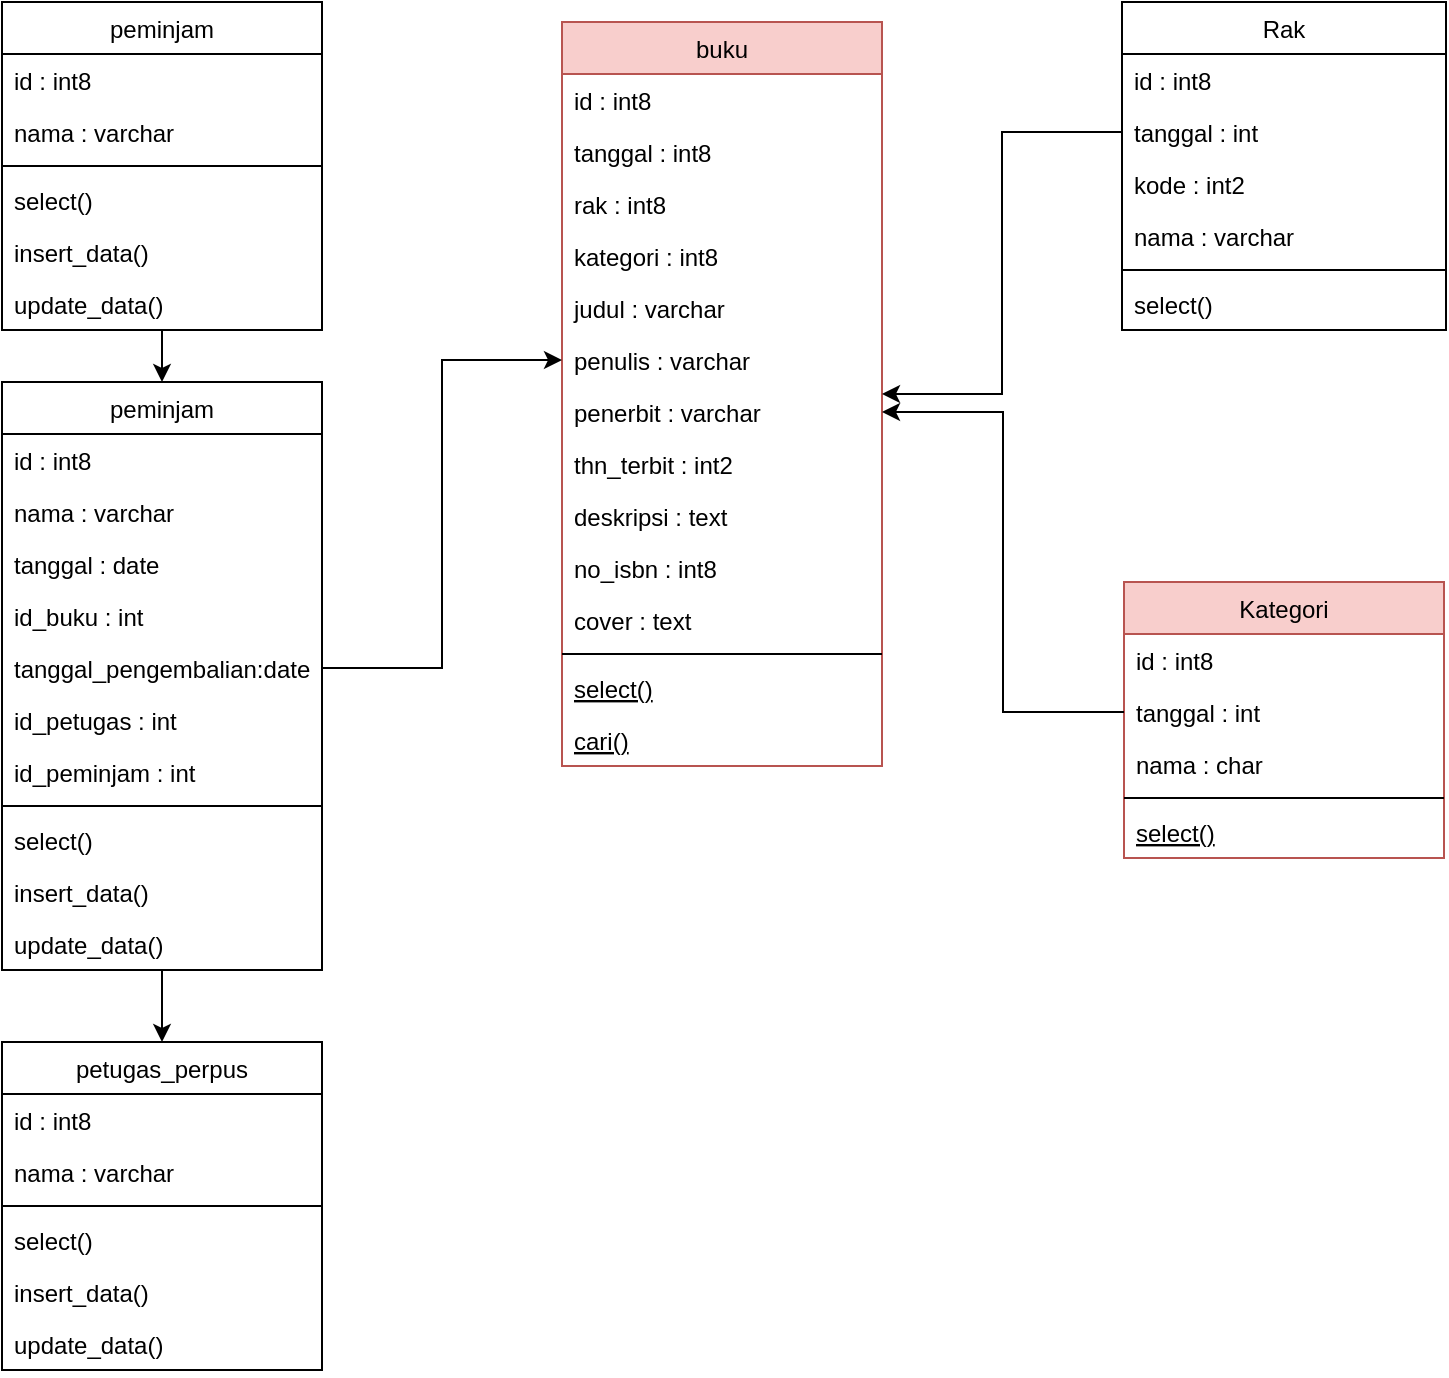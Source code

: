 <mxfile version="22.0.8" type="github">
  <diagram id="C5RBs43oDa-KdzZeNtuy" name="Page-1">
    <mxGraphModel dx="1631" dy="946" grid="1" gridSize="10" guides="1" tooltips="1" connect="1" arrows="1" fold="1" page="1" pageScale="1" pageWidth="827" pageHeight="1169" math="0" shadow="0">
      <root>
        <mxCell id="WIyWlLk6GJQsqaUBKTNV-0" />
        <mxCell id="WIyWlLk6GJQsqaUBKTNV-1" parent="WIyWlLk6GJQsqaUBKTNV-0" />
        <mxCell id="zkfFHV4jXpPFQw0GAbJ--6" value="Kategori" style="swimlane;fontStyle=0;align=center;verticalAlign=top;childLayout=stackLayout;horizontal=1;startSize=26;horizontalStack=0;resizeParent=1;resizeLast=0;collapsible=1;marginBottom=0;rounded=0;shadow=0;strokeWidth=1;fillColor=#f8cecc;strokeColor=#b85450;" parent="WIyWlLk6GJQsqaUBKTNV-1" vertex="1">
          <mxGeometry x="641" y="410" width="160" height="138" as="geometry">
            <mxRectangle x="130" y="380" width="160" height="26" as="alternateBounds" />
          </mxGeometry>
        </mxCell>
        <mxCell id="zkfFHV4jXpPFQw0GAbJ--7" value="id : int8" style="text;align=left;verticalAlign=top;spacingLeft=4;spacingRight=4;overflow=hidden;rotatable=0;points=[[0,0.5],[1,0.5]];portConstraint=eastwest;" parent="zkfFHV4jXpPFQw0GAbJ--6" vertex="1">
          <mxGeometry y="26" width="160" height="26" as="geometry" />
        </mxCell>
        <mxCell id="tItYRDm-4FsCK_VoCtdG-34" value="tanggal : int" style="text;align=left;verticalAlign=top;spacingLeft=4;spacingRight=4;overflow=hidden;rotatable=0;points=[[0,0.5],[1,0.5]];portConstraint=eastwest;" vertex="1" parent="zkfFHV4jXpPFQw0GAbJ--6">
          <mxGeometry y="52" width="160" height="26" as="geometry" />
        </mxCell>
        <mxCell id="zkfFHV4jXpPFQw0GAbJ--8" value="nama : char" style="text;align=left;verticalAlign=top;spacingLeft=4;spacingRight=4;overflow=hidden;rotatable=0;points=[[0,0.5],[1,0.5]];portConstraint=eastwest;rounded=0;shadow=0;html=0;" parent="zkfFHV4jXpPFQw0GAbJ--6" vertex="1">
          <mxGeometry y="78" width="160" height="26" as="geometry" />
        </mxCell>
        <mxCell id="zkfFHV4jXpPFQw0GAbJ--9" value="" style="line;html=1;strokeWidth=1;align=left;verticalAlign=middle;spacingTop=-1;spacingLeft=3;spacingRight=3;rotatable=0;labelPosition=right;points=[];portConstraint=eastwest;" parent="zkfFHV4jXpPFQw0GAbJ--6" vertex="1">
          <mxGeometry y="104" width="160" height="8" as="geometry" />
        </mxCell>
        <mxCell id="zkfFHV4jXpPFQw0GAbJ--10" value="select()" style="text;align=left;verticalAlign=top;spacingLeft=4;spacingRight=4;overflow=hidden;rotatable=0;points=[[0,0.5],[1,0.5]];portConstraint=eastwest;fontStyle=4" parent="zkfFHV4jXpPFQw0GAbJ--6" vertex="1">
          <mxGeometry y="112" width="160" height="26" as="geometry" />
        </mxCell>
        <mxCell id="zkfFHV4jXpPFQw0GAbJ--17" value="Rak" style="swimlane;fontStyle=0;align=center;verticalAlign=top;childLayout=stackLayout;horizontal=1;startSize=26;horizontalStack=0;resizeParent=1;resizeLast=0;collapsible=1;marginBottom=0;rounded=0;shadow=0;strokeWidth=1;" parent="WIyWlLk6GJQsqaUBKTNV-1" vertex="1">
          <mxGeometry x="640" y="120" width="162" height="164" as="geometry">
            <mxRectangle x="550" y="140" width="160" height="26" as="alternateBounds" />
          </mxGeometry>
        </mxCell>
        <mxCell id="zkfFHV4jXpPFQw0GAbJ--18" value="id : int8" style="text;align=left;verticalAlign=top;spacingLeft=4;spacingRight=4;overflow=hidden;rotatable=0;points=[[0,0.5],[1,0.5]];portConstraint=eastwest;" parent="zkfFHV4jXpPFQw0GAbJ--17" vertex="1">
          <mxGeometry y="26" width="162" height="26" as="geometry" />
        </mxCell>
        <mxCell id="zkfFHV4jXpPFQw0GAbJ--19" value="tanggal : int" style="text;align=left;verticalAlign=top;spacingLeft=4;spacingRight=4;overflow=hidden;rotatable=0;points=[[0,0.5],[1,0.5]];portConstraint=eastwest;rounded=0;shadow=0;html=0;" parent="zkfFHV4jXpPFQw0GAbJ--17" vertex="1">
          <mxGeometry y="52" width="162" height="26" as="geometry" />
        </mxCell>
        <mxCell id="tItYRDm-4FsCK_VoCtdG-35" value="kode : int2" style="text;align=left;verticalAlign=top;spacingLeft=4;spacingRight=4;overflow=hidden;rotatable=0;points=[[0,0.5],[1,0.5]];portConstraint=eastwest;rounded=0;shadow=0;html=0;" vertex="1" parent="zkfFHV4jXpPFQw0GAbJ--17">
          <mxGeometry y="78" width="162" height="26" as="geometry" />
        </mxCell>
        <mxCell id="tItYRDm-4FsCK_VoCtdG-36" value="nama : varchar" style="text;align=left;verticalAlign=top;spacingLeft=4;spacingRight=4;overflow=hidden;rotatable=0;points=[[0,0.5],[1,0.5]];portConstraint=eastwest;rounded=0;shadow=0;html=0;" vertex="1" parent="zkfFHV4jXpPFQw0GAbJ--17">
          <mxGeometry y="104" width="162" height="26" as="geometry" />
        </mxCell>
        <mxCell id="zkfFHV4jXpPFQw0GAbJ--23" value="" style="line;html=1;strokeWidth=1;align=left;verticalAlign=middle;spacingTop=-1;spacingLeft=3;spacingRight=3;rotatable=0;labelPosition=right;points=[];portConstraint=eastwest;" parent="zkfFHV4jXpPFQw0GAbJ--17" vertex="1">
          <mxGeometry y="130" width="162" height="8" as="geometry" />
        </mxCell>
        <mxCell id="zkfFHV4jXpPFQw0GAbJ--24" value="select()" style="text;align=left;verticalAlign=top;spacingLeft=4;spacingRight=4;overflow=hidden;rotatable=0;points=[[0,0.5],[1,0.5]];portConstraint=eastwest;" parent="zkfFHV4jXpPFQw0GAbJ--17" vertex="1">
          <mxGeometry y="138" width="162" height="26" as="geometry" />
        </mxCell>
        <mxCell id="tItYRDm-4FsCK_VoCtdG-27" value="buku" style="swimlane;fontStyle=0;align=center;verticalAlign=top;childLayout=stackLayout;horizontal=1;startSize=26;horizontalStack=0;resizeParent=1;resizeLast=0;collapsible=1;marginBottom=0;rounded=0;shadow=0;strokeWidth=1;fillColor=#f8cecc;strokeColor=#b85450;" vertex="1" parent="WIyWlLk6GJQsqaUBKTNV-1">
          <mxGeometry x="360" y="130" width="160" height="372" as="geometry">
            <mxRectangle x="130" y="380" width="160" height="26" as="alternateBounds" />
          </mxGeometry>
        </mxCell>
        <mxCell id="tItYRDm-4FsCK_VoCtdG-28" value="id : int8" style="text;align=left;verticalAlign=top;spacingLeft=4;spacingRight=4;overflow=hidden;rotatable=0;points=[[0,0.5],[1,0.5]];portConstraint=eastwest;" vertex="1" parent="tItYRDm-4FsCK_VoCtdG-27">
          <mxGeometry y="26" width="160" height="26" as="geometry" />
        </mxCell>
        <mxCell id="tItYRDm-4FsCK_VoCtdG-38" value="tanggal : int8" style="text;align=left;verticalAlign=top;spacingLeft=4;spacingRight=4;overflow=hidden;rotatable=0;points=[[0,0.5],[1,0.5]];portConstraint=eastwest;" vertex="1" parent="tItYRDm-4FsCK_VoCtdG-27">
          <mxGeometry y="52" width="160" height="26" as="geometry" />
        </mxCell>
        <mxCell id="tItYRDm-4FsCK_VoCtdG-29" value="rak : int8" style="text;align=left;verticalAlign=top;spacingLeft=4;spacingRight=4;overflow=hidden;rotatable=0;points=[[0,0.5],[1,0.5]];portConstraint=eastwest;rounded=0;shadow=0;html=0;" vertex="1" parent="tItYRDm-4FsCK_VoCtdG-27">
          <mxGeometry y="78" width="160" height="26" as="geometry" />
        </mxCell>
        <mxCell id="tItYRDm-4FsCK_VoCtdG-39" value="kategori : int8" style="text;align=left;verticalAlign=top;spacingLeft=4;spacingRight=4;overflow=hidden;rotatable=0;points=[[0,0.5],[1,0.5]];portConstraint=eastwest;rounded=0;shadow=0;html=0;" vertex="1" parent="tItYRDm-4FsCK_VoCtdG-27">
          <mxGeometry y="104" width="160" height="26" as="geometry" />
        </mxCell>
        <mxCell id="tItYRDm-4FsCK_VoCtdG-40" value="judul : varchar" style="text;align=left;verticalAlign=top;spacingLeft=4;spacingRight=4;overflow=hidden;rotatable=0;points=[[0,0.5],[1,0.5]];portConstraint=eastwest;rounded=0;shadow=0;html=0;" vertex="1" parent="tItYRDm-4FsCK_VoCtdG-27">
          <mxGeometry y="130" width="160" height="26" as="geometry" />
        </mxCell>
        <mxCell id="tItYRDm-4FsCK_VoCtdG-41" value="penulis : varchar" style="text;align=left;verticalAlign=top;spacingLeft=4;spacingRight=4;overflow=hidden;rotatable=0;points=[[0,0.5],[1,0.5]];portConstraint=eastwest;rounded=0;shadow=0;html=0;" vertex="1" parent="tItYRDm-4FsCK_VoCtdG-27">
          <mxGeometry y="156" width="160" height="26" as="geometry" />
        </mxCell>
        <mxCell id="tItYRDm-4FsCK_VoCtdG-42" value="penerbit : varchar" style="text;align=left;verticalAlign=top;spacingLeft=4;spacingRight=4;overflow=hidden;rotatable=0;points=[[0,0.5],[1,0.5]];portConstraint=eastwest;rounded=0;shadow=0;html=0;" vertex="1" parent="tItYRDm-4FsCK_VoCtdG-27">
          <mxGeometry y="182" width="160" height="26" as="geometry" />
        </mxCell>
        <mxCell id="tItYRDm-4FsCK_VoCtdG-43" value="thn_terbit : int2" style="text;align=left;verticalAlign=top;spacingLeft=4;spacingRight=4;overflow=hidden;rotatable=0;points=[[0,0.5],[1,0.5]];portConstraint=eastwest;rounded=0;shadow=0;html=0;" vertex="1" parent="tItYRDm-4FsCK_VoCtdG-27">
          <mxGeometry y="208" width="160" height="26" as="geometry" />
        </mxCell>
        <mxCell id="tItYRDm-4FsCK_VoCtdG-44" value="deskripsi : text" style="text;align=left;verticalAlign=top;spacingLeft=4;spacingRight=4;overflow=hidden;rotatable=0;points=[[0,0.5],[1,0.5]];portConstraint=eastwest;rounded=0;shadow=0;html=0;" vertex="1" parent="tItYRDm-4FsCK_VoCtdG-27">
          <mxGeometry y="234" width="160" height="26" as="geometry" />
        </mxCell>
        <mxCell id="tItYRDm-4FsCK_VoCtdG-45" value="no_isbn : int8" style="text;align=left;verticalAlign=top;spacingLeft=4;spacingRight=4;overflow=hidden;rotatable=0;points=[[0,0.5],[1,0.5]];portConstraint=eastwest;rounded=0;shadow=0;html=0;" vertex="1" parent="tItYRDm-4FsCK_VoCtdG-27">
          <mxGeometry y="260" width="160" height="26" as="geometry" />
        </mxCell>
        <mxCell id="tItYRDm-4FsCK_VoCtdG-46" value="cover : text" style="text;align=left;verticalAlign=top;spacingLeft=4;spacingRight=4;overflow=hidden;rotatable=0;points=[[0,0.5],[1,0.5]];portConstraint=eastwest;rounded=0;shadow=0;html=0;" vertex="1" parent="tItYRDm-4FsCK_VoCtdG-27">
          <mxGeometry y="286" width="160" height="26" as="geometry" />
        </mxCell>
        <mxCell id="tItYRDm-4FsCK_VoCtdG-30" value="" style="line;html=1;strokeWidth=1;align=left;verticalAlign=middle;spacingTop=-1;spacingLeft=3;spacingRight=3;rotatable=0;labelPosition=right;points=[];portConstraint=eastwest;" vertex="1" parent="tItYRDm-4FsCK_VoCtdG-27">
          <mxGeometry y="312" width="160" height="8" as="geometry" />
        </mxCell>
        <mxCell id="tItYRDm-4FsCK_VoCtdG-31" value="select()" style="text;align=left;verticalAlign=top;spacingLeft=4;spacingRight=4;overflow=hidden;rotatable=0;points=[[0,0.5],[1,0.5]];portConstraint=eastwest;fontStyle=4" vertex="1" parent="tItYRDm-4FsCK_VoCtdG-27">
          <mxGeometry y="320" width="160" height="26" as="geometry" />
        </mxCell>
        <mxCell id="tItYRDm-4FsCK_VoCtdG-47" value="cari()" style="text;align=left;verticalAlign=top;spacingLeft=4;spacingRight=4;overflow=hidden;rotatable=0;points=[[0,0.5],[1,0.5]];portConstraint=eastwest;fontStyle=4" vertex="1" parent="tItYRDm-4FsCK_VoCtdG-27">
          <mxGeometry y="346" width="160" height="26" as="geometry" />
        </mxCell>
        <mxCell id="tItYRDm-4FsCK_VoCtdG-49" style="edgeStyle=orthogonalEdgeStyle;rounded=0;orthogonalLoop=1;jettySize=auto;html=1;entryX=1;entryY=0.5;entryDx=0;entryDy=0;" edge="1" parent="WIyWlLk6GJQsqaUBKTNV-1" source="zkfFHV4jXpPFQw0GAbJ--19" target="tItYRDm-4FsCK_VoCtdG-27">
          <mxGeometry relative="1" as="geometry" />
        </mxCell>
        <mxCell id="tItYRDm-4FsCK_VoCtdG-50" style="edgeStyle=orthogonalEdgeStyle;rounded=0;orthogonalLoop=1;jettySize=auto;html=1;exitX=0;exitY=0.5;exitDx=0;exitDy=0;entryX=1;entryY=0.5;entryDx=0;entryDy=0;" edge="1" parent="WIyWlLk6GJQsqaUBKTNV-1" source="tItYRDm-4FsCK_VoCtdG-34" target="tItYRDm-4FsCK_VoCtdG-42">
          <mxGeometry relative="1" as="geometry" />
        </mxCell>
        <mxCell id="tItYRDm-4FsCK_VoCtdG-68" style="edgeStyle=orthogonalEdgeStyle;rounded=0;orthogonalLoop=1;jettySize=auto;html=1;entryX=0.5;entryY=0;entryDx=0;entryDy=0;" edge="1" parent="WIyWlLk6GJQsqaUBKTNV-1" source="tItYRDm-4FsCK_VoCtdG-51" target="tItYRDm-4FsCK_VoCtdG-60">
          <mxGeometry relative="1" as="geometry" />
        </mxCell>
        <mxCell id="tItYRDm-4FsCK_VoCtdG-51" value="peminjam" style="swimlane;fontStyle=0;align=center;verticalAlign=top;childLayout=stackLayout;horizontal=1;startSize=26;horizontalStack=0;resizeParent=1;resizeLast=0;collapsible=1;marginBottom=0;rounded=0;shadow=0;strokeWidth=1;" vertex="1" parent="WIyWlLk6GJQsqaUBKTNV-1">
          <mxGeometry x="80" y="120" width="160" height="164" as="geometry">
            <mxRectangle x="550" y="140" width="160" height="26" as="alternateBounds" />
          </mxGeometry>
        </mxCell>
        <mxCell id="tItYRDm-4FsCK_VoCtdG-52" value="id : int8" style="text;align=left;verticalAlign=top;spacingLeft=4;spacingRight=4;overflow=hidden;rotatable=0;points=[[0,0.5],[1,0.5]];portConstraint=eastwest;" vertex="1" parent="tItYRDm-4FsCK_VoCtdG-51">
          <mxGeometry y="26" width="160" height="26" as="geometry" />
        </mxCell>
        <mxCell id="tItYRDm-4FsCK_VoCtdG-55" value="nama : varchar" style="text;align=left;verticalAlign=top;spacingLeft=4;spacingRight=4;overflow=hidden;rotatable=0;points=[[0,0.5],[1,0.5]];portConstraint=eastwest;rounded=0;shadow=0;html=0;" vertex="1" parent="tItYRDm-4FsCK_VoCtdG-51">
          <mxGeometry y="52" width="160" height="26" as="geometry" />
        </mxCell>
        <mxCell id="tItYRDm-4FsCK_VoCtdG-56" value="" style="line;html=1;strokeWidth=1;align=left;verticalAlign=middle;spacingTop=-1;spacingLeft=3;spacingRight=3;rotatable=0;labelPosition=right;points=[];portConstraint=eastwest;" vertex="1" parent="tItYRDm-4FsCK_VoCtdG-51">
          <mxGeometry y="78" width="160" height="8" as="geometry" />
        </mxCell>
        <mxCell id="tItYRDm-4FsCK_VoCtdG-57" value="select()" style="text;align=left;verticalAlign=top;spacingLeft=4;spacingRight=4;overflow=hidden;rotatable=0;points=[[0,0.5],[1,0.5]];portConstraint=eastwest;" vertex="1" parent="tItYRDm-4FsCK_VoCtdG-51">
          <mxGeometry y="86" width="160" height="26" as="geometry" />
        </mxCell>
        <mxCell id="tItYRDm-4FsCK_VoCtdG-58" value="insert_data()" style="text;align=left;verticalAlign=top;spacingLeft=4;spacingRight=4;overflow=hidden;rotatable=0;points=[[0,0.5],[1,0.5]];portConstraint=eastwest;" vertex="1" parent="tItYRDm-4FsCK_VoCtdG-51">
          <mxGeometry y="112" width="160" height="26" as="geometry" />
        </mxCell>
        <mxCell id="tItYRDm-4FsCK_VoCtdG-59" value="update_data()" style="text;align=left;verticalAlign=top;spacingLeft=4;spacingRight=4;overflow=hidden;rotatable=0;points=[[0,0.5],[1,0.5]];portConstraint=eastwest;" vertex="1" parent="tItYRDm-4FsCK_VoCtdG-51">
          <mxGeometry y="138" width="160" height="26" as="geometry" />
        </mxCell>
        <mxCell id="tItYRDm-4FsCK_VoCtdG-81" style="edgeStyle=orthogonalEdgeStyle;rounded=0;orthogonalLoop=1;jettySize=auto;html=1;" edge="1" parent="WIyWlLk6GJQsqaUBKTNV-1" source="tItYRDm-4FsCK_VoCtdG-60" target="tItYRDm-4FsCK_VoCtdG-74">
          <mxGeometry relative="1" as="geometry" />
        </mxCell>
        <mxCell id="tItYRDm-4FsCK_VoCtdG-60" value="peminjam" style="swimlane;fontStyle=0;align=center;verticalAlign=top;childLayout=stackLayout;horizontal=1;startSize=26;horizontalStack=0;resizeParent=1;resizeLast=0;collapsible=1;marginBottom=0;rounded=0;shadow=0;strokeWidth=1;" vertex="1" parent="WIyWlLk6GJQsqaUBKTNV-1">
          <mxGeometry x="80" y="310" width="160" height="294" as="geometry">
            <mxRectangle x="550" y="140" width="160" height="26" as="alternateBounds" />
          </mxGeometry>
        </mxCell>
        <mxCell id="tItYRDm-4FsCK_VoCtdG-61" value="id : int8" style="text;align=left;verticalAlign=top;spacingLeft=4;spacingRight=4;overflow=hidden;rotatable=0;points=[[0,0.5],[1,0.5]];portConstraint=eastwest;" vertex="1" parent="tItYRDm-4FsCK_VoCtdG-60">
          <mxGeometry y="26" width="160" height="26" as="geometry" />
        </mxCell>
        <mxCell id="tItYRDm-4FsCK_VoCtdG-62" value="nama : varchar" style="text;align=left;verticalAlign=top;spacingLeft=4;spacingRight=4;overflow=hidden;rotatable=0;points=[[0,0.5],[1,0.5]];portConstraint=eastwest;rounded=0;shadow=0;html=0;" vertex="1" parent="tItYRDm-4FsCK_VoCtdG-60">
          <mxGeometry y="52" width="160" height="26" as="geometry" />
        </mxCell>
        <mxCell id="tItYRDm-4FsCK_VoCtdG-69" value="tanggal : date" style="text;align=left;verticalAlign=top;spacingLeft=4;spacingRight=4;overflow=hidden;rotatable=0;points=[[0,0.5],[1,0.5]];portConstraint=eastwest;rounded=0;shadow=0;html=0;" vertex="1" parent="tItYRDm-4FsCK_VoCtdG-60">
          <mxGeometry y="78" width="160" height="26" as="geometry" />
        </mxCell>
        <mxCell id="tItYRDm-4FsCK_VoCtdG-70" value="id_buku : int" style="text;align=left;verticalAlign=top;spacingLeft=4;spacingRight=4;overflow=hidden;rotatable=0;points=[[0,0.5],[1,0.5]];portConstraint=eastwest;rounded=0;shadow=0;html=0;" vertex="1" parent="tItYRDm-4FsCK_VoCtdG-60">
          <mxGeometry y="104" width="160" height="26" as="geometry" />
        </mxCell>
        <mxCell id="tItYRDm-4FsCK_VoCtdG-71" value="tanggal_pengembalian:date" style="text;align=left;verticalAlign=top;spacingLeft=4;spacingRight=4;overflow=hidden;rotatable=0;points=[[0,0.5],[1,0.5]];portConstraint=eastwest;rounded=0;shadow=0;html=0;" vertex="1" parent="tItYRDm-4FsCK_VoCtdG-60">
          <mxGeometry y="130" width="160" height="26" as="geometry" />
        </mxCell>
        <mxCell id="tItYRDm-4FsCK_VoCtdG-72" value="id_petugas : int" style="text;align=left;verticalAlign=top;spacingLeft=4;spacingRight=4;overflow=hidden;rotatable=0;points=[[0,0.5],[1,0.5]];portConstraint=eastwest;rounded=0;shadow=0;html=0;" vertex="1" parent="tItYRDm-4FsCK_VoCtdG-60">
          <mxGeometry y="156" width="160" height="26" as="geometry" />
        </mxCell>
        <mxCell id="tItYRDm-4FsCK_VoCtdG-73" value="id_peminjam : int" style="text;align=left;verticalAlign=top;spacingLeft=4;spacingRight=4;overflow=hidden;rotatable=0;points=[[0,0.5],[1,0.5]];portConstraint=eastwest;rounded=0;shadow=0;html=0;" vertex="1" parent="tItYRDm-4FsCK_VoCtdG-60">
          <mxGeometry y="182" width="160" height="26" as="geometry" />
        </mxCell>
        <mxCell id="tItYRDm-4FsCK_VoCtdG-63" value="" style="line;html=1;strokeWidth=1;align=left;verticalAlign=middle;spacingTop=-1;spacingLeft=3;spacingRight=3;rotatable=0;labelPosition=right;points=[];portConstraint=eastwest;" vertex="1" parent="tItYRDm-4FsCK_VoCtdG-60">
          <mxGeometry y="208" width="160" height="8" as="geometry" />
        </mxCell>
        <mxCell id="tItYRDm-4FsCK_VoCtdG-64" value="select()" style="text;align=left;verticalAlign=top;spacingLeft=4;spacingRight=4;overflow=hidden;rotatable=0;points=[[0,0.5],[1,0.5]];portConstraint=eastwest;" vertex="1" parent="tItYRDm-4FsCK_VoCtdG-60">
          <mxGeometry y="216" width="160" height="26" as="geometry" />
        </mxCell>
        <mxCell id="tItYRDm-4FsCK_VoCtdG-65" value="insert_data()" style="text;align=left;verticalAlign=top;spacingLeft=4;spacingRight=4;overflow=hidden;rotatable=0;points=[[0,0.5],[1,0.5]];portConstraint=eastwest;" vertex="1" parent="tItYRDm-4FsCK_VoCtdG-60">
          <mxGeometry y="242" width="160" height="26" as="geometry" />
        </mxCell>
        <mxCell id="tItYRDm-4FsCK_VoCtdG-66" value="update_data()" style="text;align=left;verticalAlign=top;spacingLeft=4;spacingRight=4;overflow=hidden;rotatable=0;points=[[0,0.5],[1,0.5]];portConstraint=eastwest;" vertex="1" parent="tItYRDm-4FsCK_VoCtdG-60">
          <mxGeometry y="268" width="160" height="26" as="geometry" />
        </mxCell>
        <mxCell id="tItYRDm-4FsCK_VoCtdG-74" value="petugas_perpus" style="swimlane;fontStyle=0;align=center;verticalAlign=top;childLayout=stackLayout;horizontal=1;startSize=26;horizontalStack=0;resizeParent=1;resizeLast=0;collapsible=1;marginBottom=0;rounded=0;shadow=0;strokeWidth=1;" vertex="1" parent="WIyWlLk6GJQsqaUBKTNV-1">
          <mxGeometry x="80" y="640" width="160" height="164" as="geometry">
            <mxRectangle x="550" y="140" width="160" height="26" as="alternateBounds" />
          </mxGeometry>
        </mxCell>
        <mxCell id="tItYRDm-4FsCK_VoCtdG-75" value="id : int8" style="text;align=left;verticalAlign=top;spacingLeft=4;spacingRight=4;overflow=hidden;rotatable=0;points=[[0,0.5],[1,0.5]];portConstraint=eastwest;" vertex="1" parent="tItYRDm-4FsCK_VoCtdG-74">
          <mxGeometry y="26" width="160" height="26" as="geometry" />
        </mxCell>
        <mxCell id="tItYRDm-4FsCK_VoCtdG-76" value="nama : varchar" style="text;align=left;verticalAlign=top;spacingLeft=4;spacingRight=4;overflow=hidden;rotatable=0;points=[[0,0.5],[1,0.5]];portConstraint=eastwest;rounded=0;shadow=0;html=0;" vertex="1" parent="tItYRDm-4FsCK_VoCtdG-74">
          <mxGeometry y="52" width="160" height="26" as="geometry" />
        </mxCell>
        <mxCell id="tItYRDm-4FsCK_VoCtdG-77" value="" style="line;html=1;strokeWidth=1;align=left;verticalAlign=middle;spacingTop=-1;spacingLeft=3;spacingRight=3;rotatable=0;labelPosition=right;points=[];portConstraint=eastwest;" vertex="1" parent="tItYRDm-4FsCK_VoCtdG-74">
          <mxGeometry y="78" width="160" height="8" as="geometry" />
        </mxCell>
        <mxCell id="tItYRDm-4FsCK_VoCtdG-78" value="select()" style="text;align=left;verticalAlign=top;spacingLeft=4;spacingRight=4;overflow=hidden;rotatable=0;points=[[0,0.5],[1,0.5]];portConstraint=eastwest;" vertex="1" parent="tItYRDm-4FsCK_VoCtdG-74">
          <mxGeometry y="86" width="160" height="26" as="geometry" />
        </mxCell>
        <mxCell id="tItYRDm-4FsCK_VoCtdG-79" value="insert_data()" style="text;align=left;verticalAlign=top;spacingLeft=4;spacingRight=4;overflow=hidden;rotatable=0;points=[[0,0.5],[1,0.5]];portConstraint=eastwest;" vertex="1" parent="tItYRDm-4FsCK_VoCtdG-74">
          <mxGeometry y="112" width="160" height="26" as="geometry" />
        </mxCell>
        <mxCell id="tItYRDm-4FsCK_VoCtdG-80" value="update_data()" style="text;align=left;verticalAlign=top;spacingLeft=4;spacingRight=4;overflow=hidden;rotatable=0;points=[[0,0.5],[1,0.5]];portConstraint=eastwest;" vertex="1" parent="tItYRDm-4FsCK_VoCtdG-74">
          <mxGeometry y="138" width="160" height="26" as="geometry" />
        </mxCell>
        <mxCell id="tItYRDm-4FsCK_VoCtdG-82" style="edgeStyle=orthogonalEdgeStyle;rounded=0;orthogonalLoop=1;jettySize=auto;html=1;entryX=0;entryY=0.5;entryDx=0;entryDy=0;" edge="1" parent="WIyWlLk6GJQsqaUBKTNV-1" source="tItYRDm-4FsCK_VoCtdG-71" target="tItYRDm-4FsCK_VoCtdG-41">
          <mxGeometry relative="1" as="geometry" />
        </mxCell>
      </root>
    </mxGraphModel>
  </diagram>
</mxfile>
